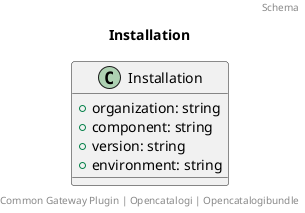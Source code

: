 @startuml
title: Installation
footer: Common Gateway Plugin | Opencatalogi | Opencatalogibundle 
header: Schema

class Installation {
  + organization: string
  + component: string
  + version: string
  + environment: string
}
@enduml
